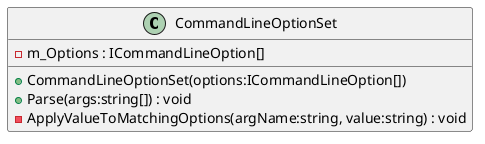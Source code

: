 @startuml
class CommandLineOptionSet {
    - m_Options : ICommandLineOption[]
    + CommandLineOptionSet(options:ICommandLineOption[])
    + Parse(args:string[]) : void
    - ApplyValueToMatchingOptions(argName:string, value:string) : void
}
@enduml
